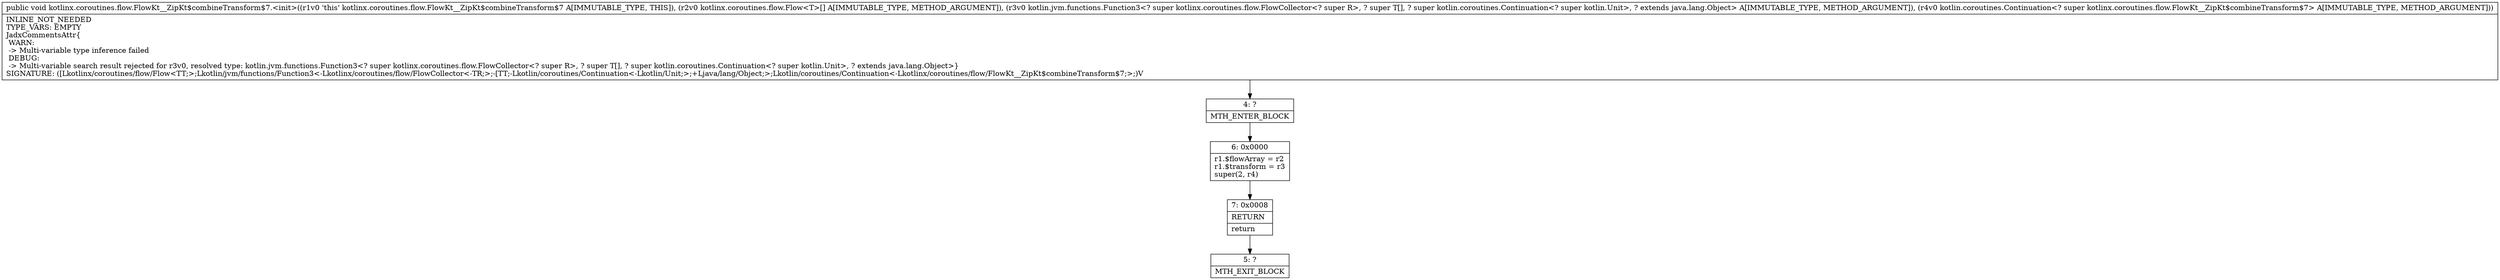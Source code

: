 digraph "CFG forkotlinx.coroutines.flow.FlowKt__ZipKt$combineTransform$7.\<init\>([Lkotlinx\/coroutines\/flow\/Flow;Lkotlin\/jvm\/functions\/Function3;Lkotlin\/coroutines\/Continuation;)V" {
Node_4 [shape=record,label="{4\:\ ?|MTH_ENTER_BLOCK\l}"];
Node_6 [shape=record,label="{6\:\ 0x0000|r1.$flowArray = r2\lr1.$transform = r3\lsuper(2, r4)\l}"];
Node_7 [shape=record,label="{7\:\ 0x0008|RETURN\l|return\l}"];
Node_5 [shape=record,label="{5\:\ ?|MTH_EXIT_BLOCK\l}"];
MethodNode[shape=record,label="{public void kotlinx.coroutines.flow.FlowKt__ZipKt$combineTransform$7.\<init\>((r1v0 'this' kotlinx.coroutines.flow.FlowKt__ZipKt$combineTransform$7 A[IMMUTABLE_TYPE, THIS]), (r2v0 kotlinx.coroutines.flow.Flow\<T\>[] A[IMMUTABLE_TYPE, METHOD_ARGUMENT]), (r3v0 kotlin.jvm.functions.Function3\<? super kotlinx.coroutines.flow.FlowCollector\<? super R\>, ? super T[], ? super kotlin.coroutines.Continuation\<? super kotlin.Unit\>, ? extends java.lang.Object\> A[IMMUTABLE_TYPE, METHOD_ARGUMENT]), (r4v0 kotlin.coroutines.Continuation\<? super kotlinx.coroutines.flow.FlowKt__ZipKt$combineTransform$7\> A[IMMUTABLE_TYPE, METHOD_ARGUMENT]))  | INLINE_NOT_NEEDED\lTYPE_VARS: EMPTY\lJadxCommentsAttr\{\l WARN: \l \-\> Multi\-variable type inference failed\l DEBUG: \l \-\> Multi\-variable search result rejected for r3v0, resolved type: kotlin.jvm.functions.Function3\<? super kotlinx.coroutines.flow.FlowCollector\<? super R\>, ? super T[], ? super kotlin.coroutines.Continuation\<? super kotlin.Unit\>, ? extends java.lang.Object\>\}\lSIGNATURE: ([Lkotlinx\/coroutines\/flow\/Flow\<TT;\>;Lkotlin\/jvm\/functions\/Function3\<\-Lkotlinx\/coroutines\/flow\/FlowCollector\<\-TR;\>;\-[TT;\-Lkotlin\/coroutines\/Continuation\<\-Lkotlin\/Unit;\>;+Ljava\/lang\/Object;\>;Lkotlin\/coroutines\/Continuation\<\-Lkotlinx\/coroutines\/flow\/FlowKt__ZipKt$combineTransform$7;\>;)V\l}"];
MethodNode -> Node_4;Node_4 -> Node_6;
Node_6 -> Node_7;
Node_7 -> Node_5;
}

